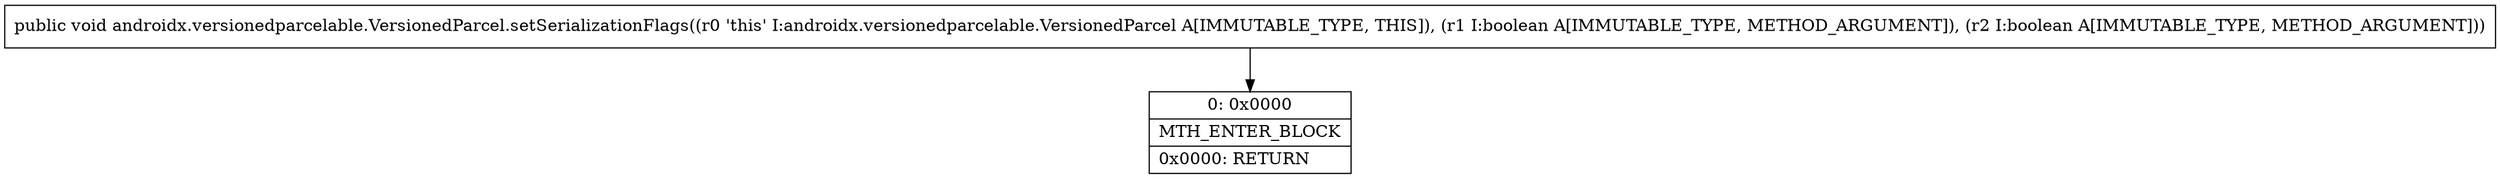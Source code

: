 digraph "CFG forandroidx.versionedparcelable.VersionedParcel.setSerializationFlags(ZZ)V" {
Node_0 [shape=record,label="{0\:\ 0x0000|MTH_ENTER_BLOCK\l|0x0000: RETURN   \l}"];
MethodNode[shape=record,label="{public void androidx.versionedparcelable.VersionedParcel.setSerializationFlags((r0 'this' I:androidx.versionedparcelable.VersionedParcel A[IMMUTABLE_TYPE, THIS]), (r1 I:boolean A[IMMUTABLE_TYPE, METHOD_ARGUMENT]), (r2 I:boolean A[IMMUTABLE_TYPE, METHOD_ARGUMENT])) }"];
MethodNode -> Node_0;
}

